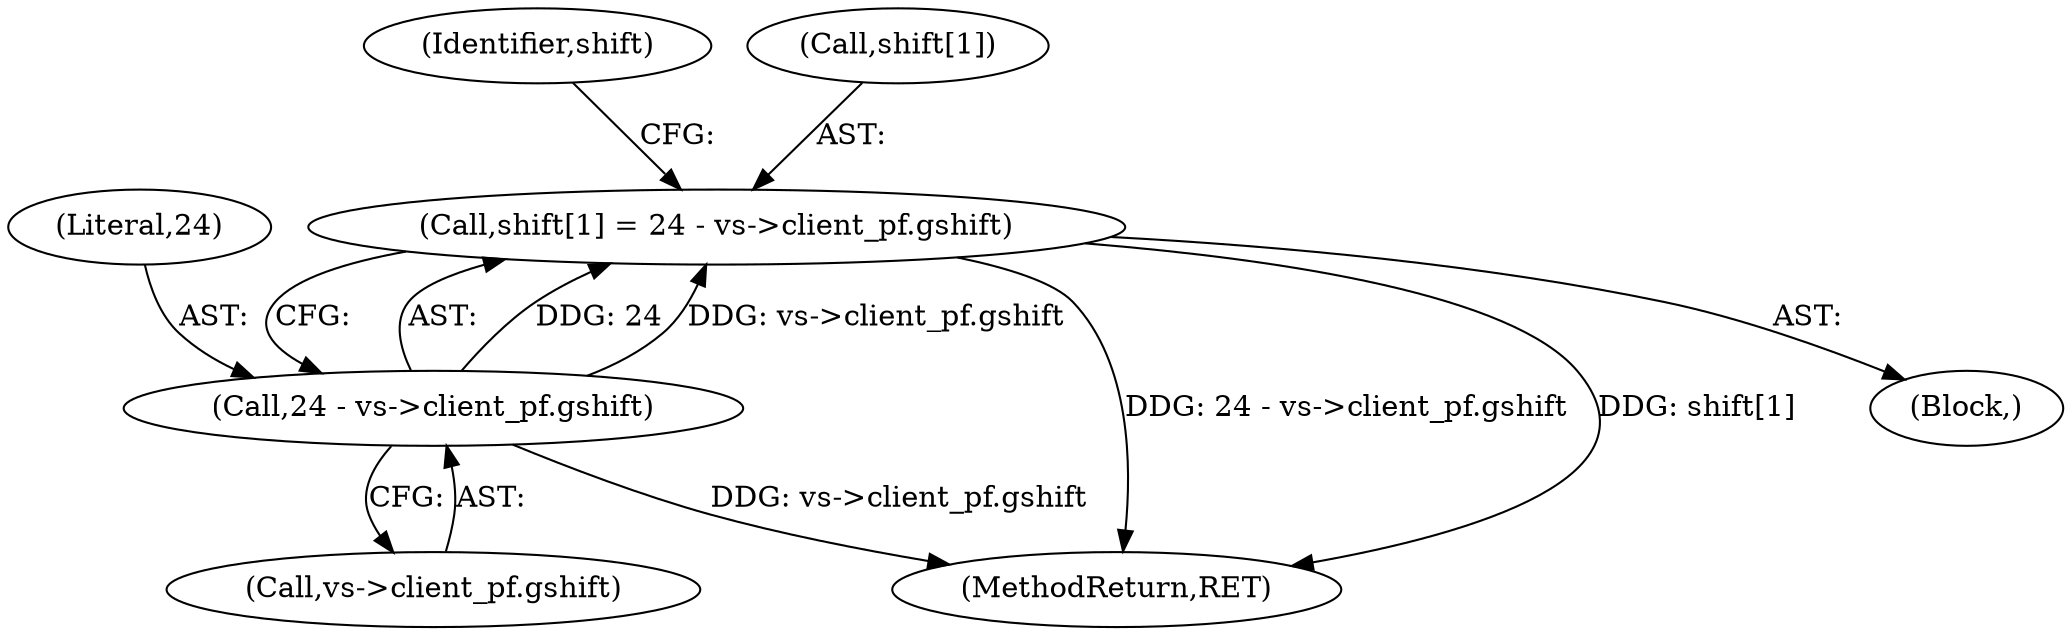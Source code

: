 digraph "0_qemu_9f64916da20eea67121d544698676295bbb105a7_7@array" {
"1000182" [label="(Call,shift[1] = 24 - vs->client_pf.gshift)"];
"1000186" [label="(Call,24 - vs->client_pf.gshift)"];
"1000186" [label="(Call,24 - vs->client_pf.gshift)"];
"1000351" [label="(MethodReturn,RET)"];
"1000195" [label="(Identifier,shift)"];
"1000188" [label="(Call,vs->client_pf.gshift)"];
"1000187" [label="(Literal,24)"];
"1000182" [label="(Call,shift[1] = 24 - vs->client_pf.gshift)"];
"1000183" [label="(Call,shift[1])"];
"1000170" [label="(Block,)"];
"1000182" -> "1000170"  [label="AST: "];
"1000182" -> "1000186"  [label="CFG: "];
"1000183" -> "1000182"  [label="AST: "];
"1000186" -> "1000182"  [label="AST: "];
"1000195" -> "1000182"  [label="CFG: "];
"1000182" -> "1000351"  [label="DDG: 24 - vs->client_pf.gshift"];
"1000182" -> "1000351"  [label="DDG: shift[1]"];
"1000186" -> "1000182"  [label="DDG: 24"];
"1000186" -> "1000182"  [label="DDG: vs->client_pf.gshift"];
"1000186" -> "1000188"  [label="CFG: "];
"1000187" -> "1000186"  [label="AST: "];
"1000188" -> "1000186"  [label="AST: "];
"1000186" -> "1000351"  [label="DDG: vs->client_pf.gshift"];
}
